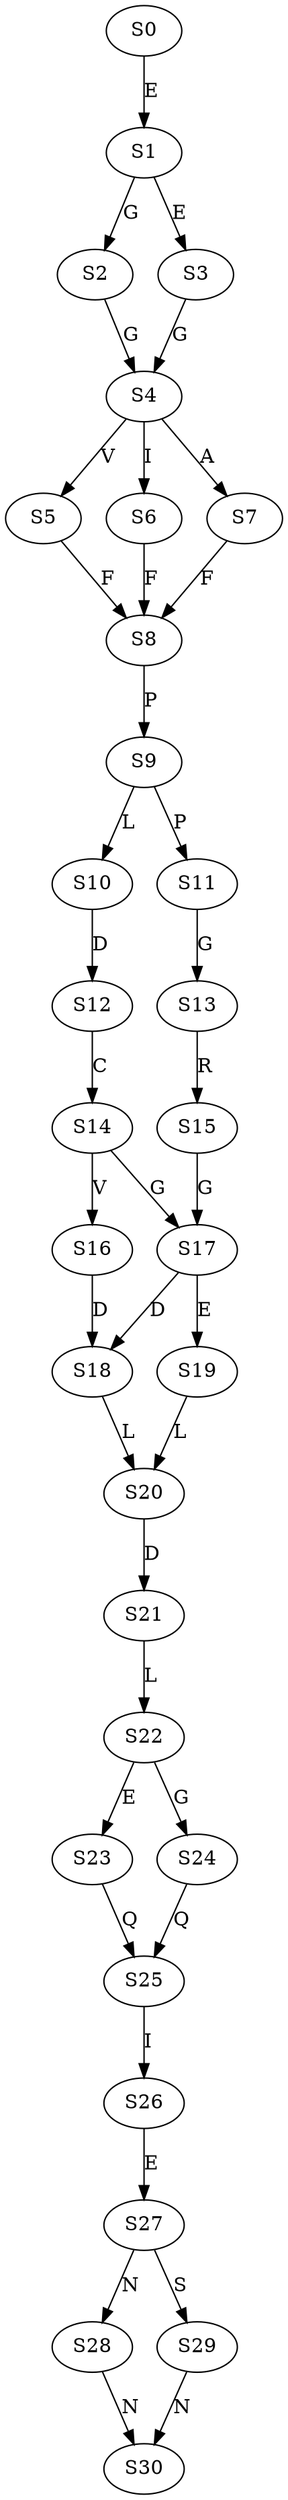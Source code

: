 strict digraph  {
	S0 -> S1 [ label = E ];
	S1 -> S2 [ label = G ];
	S1 -> S3 [ label = E ];
	S2 -> S4 [ label = G ];
	S3 -> S4 [ label = G ];
	S4 -> S5 [ label = V ];
	S4 -> S6 [ label = I ];
	S4 -> S7 [ label = A ];
	S5 -> S8 [ label = F ];
	S6 -> S8 [ label = F ];
	S7 -> S8 [ label = F ];
	S8 -> S9 [ label = P ];
	S9 -> S10 [ label = L ];
	S9 -> S11 [ label = P ];
	S10 -> S12 [ label = D ];
	S11 -> S13 [ label = G ];
	S12 -> S14 [ label = C ];
	S13 -> S15 [ label = R ];
	S14 -> S16 [ label = V ];
	S14 -> S17 [ label = G ];
	S15 -> S17 [ label = G ];
	S16 -> S18 [ label = D ];
	S17 -> S18 [ label = D ];
	S17 -> S19 [ label = E ];
	S18 -> S20 [ label = L ];
	S19 -> S20 [ label = L ];
	S20 -> S21 [ label = D ];
	S21 -> S22 [ label = L ];
	S22 -> S23 [ label = E ];
	S22 -> S24 [ label = G ];
	S23 -> S25 [ label = Q ];
	S24 -> S25 [ label = Q ];
	S25 -> S26 [ label = I ];
	S26 -> S27 [ label = E ];
	S27 -> S28 [ label = N ];
	S27 -> S29 [ label = S ];
	S28 -> S30 [ label = N ];
	S29 -> S30 [ label = N ];
}
